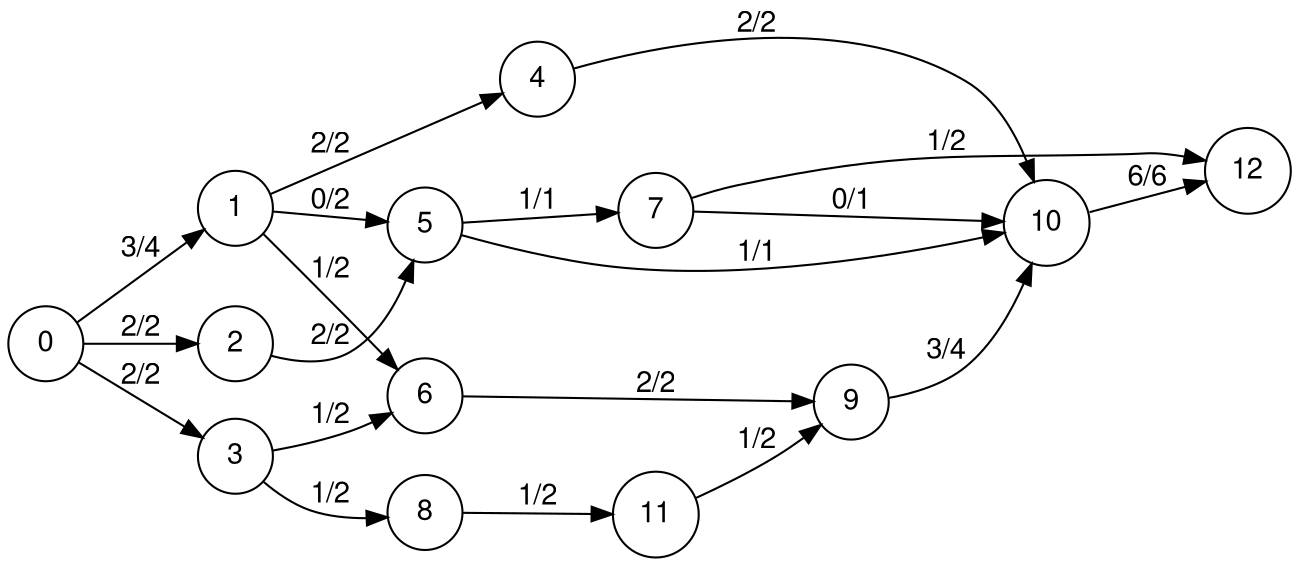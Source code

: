 digraph finite_state_machine { 

  fontname="Helvetica,Arial,sans-serif"

  node [fontname="Helvetica,Arial,sans-serif"] 
 
  edge [fontname="Helvetica,Arial,sans-serif"]
 
  rankdir=LR; 
 
  node [shape = circle]; 
7 -> 10 [label = "0/1"];
7 -> 12 [label = "1/2"];
5 -> 7 [label = "1/1"];
5 -> 10 [label = "1/1"];
9 -> 10 [label = "3/4"];
11 -> 9 [label = "1/2"];
8 -> 11 [label = "1/2"];
6 -> 9 [label = "2/2"];
3 -> 8 [label = "1/2"];
3 -> 6 [label = "1/2"];
10 -> 12 [label = "6/6"];
2 -> 5 [label = "2/2"];
4 -> 10 [label = "2/2"];
1 -> 5 [label = "0/2"];
1 -> 6 [label = "1/2"];
1 -> 4 [label = "2/2"];
0 -> 1 [label = "3/4"];
0 -> 2 [label = "2/2"];
0 -> 3 [label = "2/2"];

 }